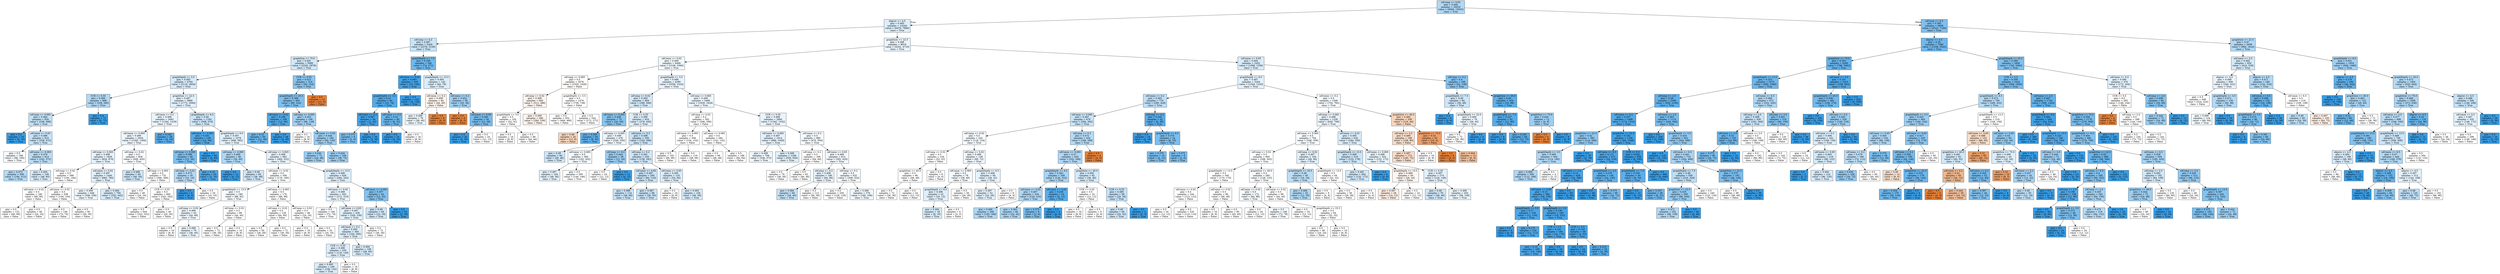 digraph Tree {
node [shape=box, style="filled", color="black"] ;
0 [label="sdComp <= 0.65\ngini = 0.468\nsamples = 24032\nvalue = [9000, 15032]\nclass = True", fillcolor="#b0d8f5"] ;
1 [label="nbproc <= 4.5\ngini = 0.495\nsamples = 14344\nvalue = [6478, 7866]\nclass = True", fillcolor="#dceefa"] ;
0 -> 1 [labeldistance=2.5, labelangle=45, headlabel="True"] ;
2 [label="sdComp <= 0.2\ngini = 0.487\nsamples = 5426\nvalue = [2276, 3150]\nclass = True", fillcolor="#c8e4f8"] ;
1 -> 2 ;
3 [label="graphSize <= 75.0\ngini = 0.491\nsamples = 5080\nvalue = [2202, 2878]\nclass = True", fillcolor="#d0e8f9"] ;
2 -> 3 ;
4 [label="graphDepth <= 3.5\ngini = 0.493\nsamples = 4764\nvalue = [2110, 2654]\nclass = True", fillcolor="#d6ebfa"] ;
3 -> 4 ;
5 [label="CCR <= 0.55\ngini = 0.469\nsamples = 898\nvalue = [338, 560]\nclass = True", fillcolor="#b1d8f5"] ;
4 -> 5 ;
6 [label="sdComp <= 0.065\ngini = 0.484\nsamples = 826\nvalue = [338, 488]\nclass = True", fillcolor="#c2e1f7"] ;
5 -> 6 ;
7 [label="gini = 0.0\nsamples = 16\nvalue = [0, 16]\nclass = True", fillcolor="#399de5"] ;
6 -> 7 ;
8 [label="sdComm <= 0.02\ngini = 0.486\nsamples = 810\nvalue = [338, 472]\nclass = True", fillcolor="#c7e3f8"] ;
6 -> 8 ;
9 [label="gini = 0.5\nsamples = 196\nvalue = [96, 100]\nclass = True", fillcolor="#f7fbfe"] ;
8 -> 9 ;
10 [label="sdComm <= 0.065\ngini = 0.478\nsamples = 614\nvalue = [242, 372]\nclass = True", fillcolor="#baddf6"] ;
8 -> 10 ;
11 [label="gini = 0.473\nsamples = 506\nvalue = [194, 312]\nclass = True", fillcolor="#b4daf5"] ;
10 -> 11 ;
12 [label="gini = 0.494\nsamples = 108\nvalue = [48, 60]\nclass = True", fillcolor="#d7ebfa"] ;
10 -> 12 ;
13 [label="gini = 0.0\nsamples = 72\nvalue = [0, 72]\nclass = True", fillcolor="#399de5"] ;
5 -> 13 ;
14 [label="graphSize <= 22.5\ngini = 0.497\nsamples = 3866\nvalue = [1772, 2094]\nclass = True", fillcolor="#e1f0fb"] ;
4 -> 14 ;
15 [label="sdComm <= 0.2\ngini = 0.498\nsamples = 2682\nvalue = [1264, 1418]\nclass = True", fillcolor="#e9f4fc"] ;
14 -> 15 ;
16 [label="sdComm <= 0.065\ngini = 0.499\nsamples = 2654\nvalue = [1260, 1394]\nclass = True", fillcolor="#ecf6fd"] ;
15 -> 16 ;
17 [label="sdComp <= 0.065\ngini = 0.498\nsamples = 1828\nvalue = [854, 974]\nclass = True", fillcolor="#e7f3fc"] ;
16 -> 17 ;
18 [label="sdComp <= 0.02\ngini = 0.5\nsamples = 388\nvalue = [194, 194]\nclass = False", fillcolor="#ffffff"] ;
17 -> 18 ;
19 [label="sdComm <= 0.02\ngini = 0.5\nsamples = 180\nvalue = [90, 90]\nclass = False", fillcolor="#ffffff"] ;
18 -> 19 ;
20 [label="gini = 0.5\nsamples = 132\nvalue = [66, 66]\nclass = False", fillcolor="#ffffff"] ;
19 -> 20 ;
21 [label="gini = 0.5\nsamples = 48\nvalue = [24, 24]\nclass = False", fillcolor="#ffffff"] ;
19 -> 21 ;
22 [label="sdComm <= 0.02\ngini = 0.5\nsamples = 208\nvalue = [104, 104]\nclass = False", fillcolor="#ffffff"] ;
18 -> 22 ;
23 [label="gini = 0.5\nsamples = 148\nvalue = [74, 74]\nclass = False", fillcolor="#ffffff"] ;
22 -> 23 ;
24 [label="gini = 0.5\nsamples = 60\nvalue = [30, 30]\nclass = False", fillcolor="#ffffff"] ;
22 -> 24 ;
25 [label="sdComm <= 0.02\ngini = 0.497\nsamples = 1440\nvalue = [660, 780]\nclass = True", fillcolor="#e1f0fb"] ;
17 -> 25 ;
26 [label="gini = 0.499\nsamples = 646\nvalue = [308, 338]\nclass = True", fillcolor="#edf6fd"] ;
25 -> 26 ;
27 [label="gini = 0.494\nsamples = 794\nvalue = [352, 442]\nclass = True", fillcolor="#d7ebfa"] ;
25 -> 27 ;
28 [label="sdComp <= 0.02\ngini = 0.5\nsamples = 826\nvalue = [406, 420]\nclass = True", fillcolor="#f8fcfe"] ;
16 -> 28 ;
29 [label="gini = 0.489\nsamples = 94\nvalue = [40, 54]\nclass = True", fillcolor="#cce6f8"] ;
28 -> 29 ;
30 [label="sdComp <= 0.065\ngini = 0.5\nsamples = 732\nvalue = [366, 366]\nclass = False", fillcolor="#ffffff"] ;
28 -> 30 ;
31 [label="gini = 0.5\nsamples = 48\nvalue = [24, 24]\nclass = False", fillcolor="#ffffff"] ;
30 -> 31 ;
32 [label="CCR <= 0.55\ngini = 0.5\nsamples = 684\nvalue = [342, 342]\nclass = False", fillcolor="#ffffff"] ;
30 -> 32 ;
33 [label="gini = 0.5\nsamples = 644\nvalue = [322, 322]\nclass = False", fillcolor="#ffffff"] ;
32 -> 33 ;
34 [label="gini = 0.5\nsamples = 40\nvalue = [20, 20]\nclass = False", fillcolor="#ffffff"] ;
32 -> 34 ;
35 [label="gini = 0.245\nsamples = 28\nvalue = [4, 24]\nclass = True", fillcolor="#5aade9"] ;
15 -> 35 ;
36 [label="graphDepth <= 6.5\ngini = 0.49\nsamples = 1184\nvalue = [508, 676]\nclass = True", fillcolor="#cee7f9"] ;
14 -> 36 ;
37 [label="sdComm <= 0.065\ngini = 0.201\nsamples = 106\nvalue = [12, 94]\nclass = True", fillcolor="#52aae8"] ;
36 -> 37 ;
38 [label="sdComp <= 0.065\ngini = 0.386\nsamples = 46\nvalue = [12, 34]\nclass = True", fillcolor="#7fc0ee"] ;
37 -> 38 ;
39 [label="sdComp <= 0.02\ngini = 0.473\nsamples = 26\nvalue = [10, 16]\nclass = True", fillcolor="#b5daf5"] ;
38 -> 39 ;
40 [label="gini = 0.0\nsamples = 6\nvalue = [0, 6]\nclass = True", fillcolor="#399de5"] ;
39 -> 40 ;
41 [label="gini = 0.5\nsamples = 20\nvalue = [10, 10]\nclass = False", fillcolor="#ffffff"] ;
39 -> 41 ;
42 [label="gini = 0.18\nsamples = 20\nvalue = [2, 18]\nclass = True", fillcolor="#4fa8e8"] ;
38 -> 42 ;
43 [label="gini = 0.0\nsamples = 60\nvalue = [0, 60]\nclass = True", fillcolor="#399de5"] ;
37 -> 43 ;
44 [label="graphDepth <= 9.0\ngini = 0.497\nsamples = 1078\nvalue = [496, 582]\nclass = True", fillcolor="#e2f1fb"] ;
36 -> 44 ;
45 [label="sdComp <= 0.065\ngini = 0.469\nsamples = 96\nvalue = [36, 60]\nclass = True", fillcolor="#b0d8f5"] ;
44 -> 45 ;
46 [label="gini = 0.0\nsamples = 12\nvalue = [0, 12]\nclass = True", fillcolor="#399de5"] ;
45 -> 46 ;
47 [label="gini = 0.49\nsamples = 84\nvalue = [36, 48]\nclass = True", fillcolor="#cee6f8"] ;
45 -> 47 ;
48 [label="sdComp <= 0.065\ngini = 0.498\nsamples = 982\nvalue = [460, 522]\nclass = True", fillcolor="#e7f3fc"] ;
44 -> 48 ;
49 [label="sdComm <= 0.02\ngini = 0.5\nsamples = 356\nvalue = [176, 180]\nclass = True", fillcolor="#fbfdfe"] ;
48 -> 49 ;
50 [label="graphDepth <= 13.5\ngini = 0.5\nsamples = 180\nvalue = [88, 92]\nclass = True", fillcolor="#f6fbfe"] ;
49 -> 50 ;
51 [label="sdComp <= 0.02\ngini = 0.499\nsamples = 92\nvalue = [44, 48]\nclass = True", fillcolor="#eff7fd"] ;
50 -> 51 ;
52 [label="gini = 0.5\nsamples = 16\nvalue = [8, 8]\nclass = False", fillcolor="#ffffff"] ;
51 -> 52 ;
53 [label="gini = 0.499\nsamples = 76\nvalue = [36, 40]\nclass = True", fillcolor="#ebf5fc"] ;
51 -> 53 ;
54 [label="sdComp <= 0.02\ngini = 0.5\nsamples = 88\nvalue = [44, 44]\nclass = False", fillcolor="#ffffff"] ;
50 -> 54 ;
55 [label="gini = 0.5\nsamples = 72\nvalue = [36, 36]\nclass = False", fillcolor="#ffffff"] ;
54 -> 55 ;
56 [label="gini = 0.5\nsamples = 16\nvalue = [8, 8]\nclass = False", fillcolor="#ffffff"] ;
54 -> 56 ;
57 [label="sdComm <= 0.065\ngini = 0.5\nsamples = 176\nvalue = [88, 88]\nclass = False", fillcolor="#ffffff"] ;
49 -> 57 ;
58 [label="sdComp <= 0.02\ngini = 0.5\nsamples = 128\nvalue = [64, 64]\nclass = False", fillcolor="#ffffff"] ;
57 -> 58 ;
59 [label="gini = 0.5\nsamples = 56\nvalue = [28, 28]\nclass = False", fillcolor="#ffffff"] ;
58 -> 59 ;
60 [label="gini = 0.5\nsamples = 72\nvalue = [36, 36]\nclass = False", fillcolor="#ffffff"] ;
58 -> 60 ;
61 [label="sdComp <= 0.02\ngini = 0.5\nsamples = 48\nvalue = [24, 24]\nclass = False", fillcolor="#ffffff"] ;
57 -> 61 ;
62 [label="gini = 0.5\nsamples = 16\nvalue = [8, 8]\nclass = False", fillcolor="#ffffff"] ;
61 -> 62 ;
63 [label="gini = 0.5\nsamples = 32\nvalue = [16, 16]\nclass = False", fillcolor="#ffffff"] ;
61 -> 63 ;
64 [label="graphDepth <= 13.5\ngini = 0.496\nsamples = 626\nvalue = [284, 342]\nclass = True", fillcolor="#ddeefb"] ;
48 -> 64 ;
65 [label="sdComm <= 0.02\ngini = 0.498\nsamples = 582\nvalue = [272, 310]\nclass = True", fillcolor="#e7f3fc"] ;
64 -> 65 ;
66 [label="gini = 0.5\nsamples = 146\nvalue = [72, 74]\nclass = True", fillcolor="#fafcfe"] ;
65 -> 66 ;
67 [label="sdComm <= 0.65\ngini = 0.497\nsamples = 436\nvalue = [200, 236]\nclass = True", fillcolor="#e1f0fb"] ;
65 -> 67 ;
68 [label="sdComm <= 0.2\ngini = 0.495\nsamples = 364\nvalue = [164, 200]\nclass = True", fillcolor="#dbedfa"] ;
67 -> 68 ;
69 [label="CCR <= 0.55\ngini = 0.496\nsamples = 256\nvalue = [116, 140]\nclass = True", fillcolor="#ddeefb"] ;
68 -> 69 ;
70 [label="gini = 0.495\nsamples = 240\nvalue = [108, 132]\nclass = True", fillcolor="#dbedfa"] ;
69 -> 70 ;
71 [label="gini = 0.5\nsamples = 16\nvalue = [8, 8]\nclass = False", fillcolor="#ffffff"] ;
69 -> 71 ;
72 [label="gini = 0.494\nsamples = 108\nvalue = [48, 60]\nclass = True", fillcolor="#d7ebfa"] ;
68 -> 72 ;
73 [label="gini = 0.5\nsamples = 72\nvalue = [36, 36]\nclass = False", fillcolor="#ffffff"] ;
67 -> 73 ;
74 [label="sdComm <= 0.065\ngini = 0.397\nsamples = 44\nvalue = [12, 32]\nclass = True", fillcolor="#83c2ef"] ;
64 -> 74 ;
75 [label="gini = 0.49\nsamples = 28\nvalue = [12, 16]\nclass = True", fillcolor="#cee6f8"] ;
74 -> 75 ;
76 [label="gini = 0.0\nsamples = 16\nvalue = [0, 16]\nclass = True", fillcolor="#399de5"] ;
74 -> 76 ;
77 [label="CCR <= 0.55\ngini = 0.413\nsamples = 316\nvalue = [92, 224]\nclass = True", fillcolor="#8ac5f0"] ;
3 -> 77 ;
78 [label="graphDepth <= 25.5\ngini = 0.388\nsamples = 304\nvalue = [80, 224]\nclass = True", fillcolor="#80c0ee"] ;
77 -> 78 ;
79 [label="sdComm <= 0.02\ngini = 0.198\nsamples = 108\nvalue = [12, 96]\nclass = True", fillcolor="#52a9e8"] ;
78 -> 79 ;
80 [label="gini = 0.32\nsamples = 60\nvalue = [12, 48]\nclass = True", fillcolor="#6ab6ec"] ;
79 -> 80 ;
81 [label="gini = 0.0\nsamples = 48\nvalue = [0, 48]\nclass = True", fillcolor="#399de5"] ;
79 -> 81 ;
82 [label="sdComp <= 0.065\ngini = 0.453\nsamples = 196\nvalue = [68, 128]\nclass = True", fillcolor="#a2d1f3"] ;
78 -> 82 ;
83 [label="gini = 0.5\nsamples = 16\nvalue = [8, 8]\nclass = False", fillcolor="#ffffff"] ;
82 -> 83 ;
84 [label="sdComm <= 0.02\ngini = 0.444\nsamples = 180\nvalue = [60, 120]\nclass = True", fillcolor="#9ccef2"] ;
82 -> 84 ;
85 [label="gini = 0.444\nsamples = 72\nvalue = [24, 48]\nclass = True", fillcolor="#9ccef2"] ;
84 -> 85 ;
86 [label="gini = 0.444\nsamples = 108\nvalue = [36, 72]\nclass = True", fillcolor="#9ccef2"] ;
84 -> 86 ;
87 [label="gini = 0.0\nsamples = 12\nvalue = [12, 0]\nclass = False", fillcolor="#e58139"] ;
77 -> 87 ;
88 [label="graphDepth <= 7.5\ngini = 0.336\nsamples = 346\nvalue = [74, 272]\nclass = True", fillcolor="#6fb8ec"] ;
2 -> 88 ;
89 [label="sdComm <= 0.65\ngini = 0.093\nsamples = 204\nvalue = [10, 194]\nclass = True", fillcolor="#43a2e6"] ;
88 -> 89 ;
90 [label="graphDepth <= 3.5\ngini = 0.21\nsamples = 84\nvalue = [10, 74]\nclass = True", fillcolor="#54aae9"] ;
89 -> 90 ;
91 [label="sdComm <= 0.2\ngini = 0.087\nsamples = 44\nvalue = [2, 42]\nclass = True", fillcolor="#42a2e6"] ;
90 -> 91 ;
92 [label="gini = 0.375\nsamples = 8\nvalue = [2, 6]\nclass = True", fillcolor="#7bbeee"] ;
91 -> 92 ;
93 [label="gini = 0.0\nsamples = 36\nvalue = [0, 36]\nclass = True", fillcolor="#399de5"] ;
91 -> 93 ;
94 [label="sdComm <= 0.2\ngini = 0.32\nsamples = 40\nvalue = [8, 32]\nclass = True", fillcolor="#6ab6ec"] ;
90 -> 94 ;
95 [label="gini = 0.0\nsamples = 24\nvalue = [0, 24]\nclass = True", fillcolor="#399de5"] ;
94 -> 95 ;
96 [label="gini = 0.5\nsamples = 16\nvalue = [8, 8]\nclass = False", fillcolor="#ffffff"] ;
94 -> 96 ;
97 [label="gini = 0.0\nsamples = 120\nvalue = [0, 120]\nclass = True", fillcolor="#399de5"] ;
89 -> 97 ;
98 [label="graphDepth <= 13.5\ngini = 0.495\nsamples = 142\nvalue = [64, 78]\nclass = True", fillcolor="#dbedfa"] ;
88 -> 98 ;
99 [label="sdComm <= 0.2\ngini = 0.499\nsamples = 84\nvalue = [44, 40]\nclass = False", fillcolor="#fdf4ed"] ;
98 -> 99 ;
100 [label="gini = 0.499\nsamples = 76\nvalue = [36, 40]\nclass = True", fillcolor="#ebf5fc"] ;
99 -> 100 ;
101 [label="gini = 0.0\nsamples = 8\nvalue = [8, 0]\nclass = False", fillcolor="#e58139"] ;
99 -> 101 ;
102 [label="sdComm <= 0.2\ngini = 0.452\nsamples = 58\nvalue = [20, 38]\nclass = True", fillcolor="#a1d1f3"] ;
98 -> 102 ;
103 [label="gini = 0.0\nsamples = 8\nvalue = [8, 0]\nclass = False", fillcolor="#e58139"] ;
102 -> 103 ;
104 [label="sdComm <= 0.65\ngini = 0.365\nsamples = 50\nvalue = [12, 38]\nclass = True", fillcolor="#78bced"] ;
102 -> 104 ;
105 [label="gini = 0.0\nsamples = 26\nvalue = [0, 26]\nclass = True", fillcolor="#399de5"] ;
104 -> 105 ;
106 [label="gini = 0.5\nsamples = 24\nvalue = [12, 12]\nclass = False", fillcolor="#ffffff"] ;
104 -> 106 ;
107 [label="graphSize <= 22.5\ngini = 0.498\nsamples = 8918\nvalue = [4202, 4716]\nclass = True", fillcolor="#e9f4fc"] ;
1 -> 107 ;
108 [label="sdComm <= 0.02\ngini = 0.499\nsamples = 6466\nvalue = [3106, 3360]\nclass = True", fillcolor="#f0f8fd"] ;
107 -> 108 ;
109 [label="sdComp <= 0.065\ngini = 0.5\nsamples = 2076\nvalue = [1050, 1026]\nclass = False", fillcolor="#fefcfa"] ;
108 -> 109 ;
110 [label="sdComp <= 0.02\ngini = 0.499\nsamples = 600\nvalue = [312, 288]\nclass = False", fillcolor="#fdf5f0"] ;
109 -> 110 ;
111 [label="graphDepth <= 3.5\ngini = 0.5\nsamples = 104\nvalue = [52, 52]\nclass = False", fillcolor="#ffffff"] ;
110 -> 111 ;
112 [label="gini = 0.5\nsamples = 16\nvalue = [8, 8]\nclass = False", fillcolor="#ffffff"] ;
111 -> 112 ;
113 [label="gini = 0.5\nsamples = 88\nvalue = [44, 44]\nclass = False", fillcolor="#ffffff"] ;
111 -> 113 ;
114 [label="gini = 0.499\nsamples = 496\nvalue = [260, 236]\nclass = False", fillcolor="#fdf3ed"] ;
110 -> 114 ;
115 [label="graphDepth <= 3.5\ngini = 0.5\nsamples = 1476\nvalue = [738, 738]\nclass = False", fillcolor="#ffffff"] ;
109 -> 115 ;
116 [label="gini = 0.5\nsamples = 932\nvalue = [466, 466]\nclass = False", fillcolor="#ffffff"] ;
115 -> 116 ;
117 [label="gini = 0.5\nsamples = 544\nvalue = [272, 272]\nclass = False", fillcolor="#ffffff"] ;
115 -> 117 ;
118 [label="graphDepth <= 3.5\ngini = 0.498\nsamples = 4390\nvalue = [2056, 2334]\nclass = True", fillcolor="#e7f3fc"] ;
108 -> 118 ;
119 [label="sdComp <= 0.02\ngini = 0.493\nsamples = 904\nvalue = [398, 506]\nclass = True", fillcolor="#d5eaf9"] ;
118 -> 119 ;
120 [label="sdComm <= 0.065\ngini = 0.408\nsamples = 70\nvalue = [20, 50]\nclass = True", fillcolor="#88c4ef"] ;
119 -> 120 ;
121 [label="gini = 0.48\nsamples = 20\nvalue = [12, 8]\nclass = False", fillcolor="#f6d5bd"] ;
120 -> 121 ;
122 [label="gini = 0.269\nsamples = 50\nvalue = [8, 42]\nclass = True", fillcolor="#5fb0ea"] ;
120 -> 122 ;
123 [label="CCR <= 0.55\ngini = 0.496\nsamples = 834\nvalue = [378, 456]\nclass = True", fillcolor="#ddeefb"] ;
119 -> 123 ;
124 [label="sdComp <= 0.065\ngini = 0.499\nsamples = 478\nvalue = [228, 250]\nclass = True", fillcolor="#eef6fd"] ;
123 -> 124 ;
125 [label="gini = 0.49\nsamples = 84\nvalue = [36, 48]\nclass = True", fillcolor="#cee6f8"] ;
124 -> 125 ;
126 [label="sdComm <= 0.065\ngini = 0.5\nsamples = 394\nvalue = [192, 202]\nclass = True", fillcolor="#f5fafe"] ;
124 -> 126 ;
127 [label="gini = 0.497\nsamples = 104\nvalue = [48, 56]\nclass = True", fillcolor="#e3f1fb"] ;
126 -> 127 ;
128 [label="gini = 0.5\nsamples = 290\nvalue = [144, 146]\nclass = True", fillcolor="#fcfeff"] ;
126 -> 128 ;
129 [label="sdComm <= 0.2\ngini = 0.488\nsamples = 356\nvalue = [150, 206]\nclass = True", fillcolor="#c9e4f8"] ;
123 -> 129 ;
130 [label="sdComp <= 0.2\ngini = 0.444\nsamples = 36\nvalue = [12, 24]\nclass = True", fillcolor="#9ccef2"] ;
129 -> 130 ;
131 [label="gini = 0.5\nsamples = 24\nvalue = [12, 12]\nclass = False", fillcolor="#ffffff"] ;
130 -> 131 ;
132 [label="gini = 0.0\nsamples = 12\nvalue = [0, 12]\nclass = True", fillcolor="#399de5"] ;
130 -> 132 ;
133 [label="sdComp <= 0.2\ngini = 0.491\nsamples = 320\nvalue = [138, 182]\nclass = True", fillcolor="#cfe7f9"] ;
129 -> 133 ;
134 [label="sdComm <= 0.65\ngini = 0.487\nsamples = 200\nvalue = [84, 116]\nclass = True", fillcolor="#c8e4f8"] ;
133 -> 134 ;
135 [label="gini = 0.488\nsamples = 114\nvalue = [48, 66]\nclass = True", fillcolor="#c9e4f8"] ;
134 -> 135 ;
136 [label="gini = 0.487\nsamples = 86\nvalue = [36, 50]\nclass = True", fillcolor="#c8e4f8"] ;
134 -> 136 ;
137 [label="sdComm <= 0.65\ngini = 0.495\nsamples = 120\nvalue = [54, 66]\nclass = True", fillcolor="#dbedfa"] ;
133 -> 137 ;
138 [label="gini = 0.5\nsamples = 16\nvalue = [8, 8]\nclass = False", fillcolor="#ffffff"] ;
137 -> 138 ;
139 [label="gini = 0.493\nsamples = 104\nvalue = [46, 58]\nclass = True", fillcolor="#d6ebfa"] ;
137 -> 139 ;
140 [label="sdComp <= 0.065\ngini = 0.499\nsamples = 3486\nvalue = [1658, 1828]\nclass = True", fillcolor="#edf6fd"] ;
118 -> 140 ;
141 [label="sdComp <= 0.02\ngini = 0.5\nsamples = 592\nvalue = [296, 296]\nclass = False", fillcolor="#ffffff"] ;
140 -> 141 ;
142 [label="sdComm <= 0.065\ngini = 0.5\nsamples = 308\nvalue = [154, 154]\nclass = False", fillcolor="#ffffff"] ;
141 -> 142 ;
143 [label="gini = 0.5\nsamples = 192\nvalue = [96, 96]\nclass = False", fillcolor="#ffffff"] ;
142 -> 143 ;
144 [label="gini = 0.5\nsamples = 116\nvalue = [58, 58]\nclass = False", fillcolor="#ffffff"] ;
142 -> 144 ;
145 [label="sdComm <= 0.065\ngini = 0.5\nsamples = 284\nvalue = [142, 142]\nclass = False", fillcolor="#ffffff"] ;
141 -> 145 ;
146 [label="gini = 0.5\nsamples = 96\nvalue = [48, 48]\nclass = False", fillcolor="#ffffff"] ;
145 -> 146 ;
147 [label="gini = 0.5\nsamples = 188\nvalue = [94, 94]\nclass = False", fillcolor="#ffffff"] ;
145 -> 147 ;
148 [label="CCR <= 0.55\ngini = 0.498\nsamples = 2894\nvalue = [1362, 1532]\nclass = True", fillcolor="#e9f4fc"] ;
140 -> 148 ;
149 [label="sdComm <= 0.065\ngini = 0.497\nsamples = 1914\nvalue = [886, 1028]\nclass = True", fillcolor="#e4f1fb"] ;
148 -> 149 ;
150 [label="gini = 0.499\nsamples = 708\nvalue = [336, 372]\nclass = True", fillcolor="#ecf6fc"] ;
149 -> 150 ;
151 [label="gini = 0.496\nsamples = 1206\nvalue = [550, 656]\nclass = True", fillcolor="#dfeffb"] ;
149 -> 151 ;
152 [label="sdComm <= 0.2\ngini = 0.5\nsamples = 980\nvalue = [476, 504]\nclass = True", fillcolor="#f4fafe"] ;
148 -> 152 ;
153 [label="sdComp <= 0.2\ngini = 0.5\nsamples = 168\nvalue = [84, 84]\nclass = False", fillcolor="#ffffff"] ;
152 -> 153 ;
154 [label="gini = 0.5\nsamples = 76\nvalue = [38, 38]\nclass = False", fillcolor="#ffffff"] ;
153 -> 154 ;
155 [label="gini = 0.5\nsamples = 92\nvalue = [46, 46]\nclass = False", fillcolor="#ffffff"] ;
153 -> 155 ;
156 [label="sdComm <= 0.65\ngini = 0.499\nsamples = 812\nvalue = [392, 420]\nclass = True", fillcolor="#f2f8fd"] ;
152 -> 156 ;
157 [label="sdComp <= 0.2\ngini = 0.498\nsamples = 180\nvalue = [84, 96]\nclass = True", fillcolor="#e6f3fc"] ;
156 -> 157 ;
158 [label="gini = 0.484\nsamples = 68\nvalue = [28, 40]\nclass = True", fillcolor="#c4e2f7"] ;
157 -> 158 ;
159 [label="gini = 0.5\nsamples = 112\nvalue = [56, 56]\nclass = False", fillcolor="#ffffff"] ;
157 -> 159 ;
160 [label="sdComp <= 0.2\ngini = 0.5\nsamples = 632\nvalue = [308, 324]\nclass = True", fillcolor="#f5fafe"] ;
156 -> 160 ;
161 [label="gini = 0.5\nsamples = 256\nvalue = [128, 128]\nclass = False", fillcolor="#ffffff"] ;
160 -> 161 ;
162 [label="gini = 0.499\nsamples = 376\nvalue = [180, 196]\nclass = True", fillcolor="#eff7fd"] ;
160 -> 162 ;
163 [label="sdComm <= 0.65\ngini = 0.494\nsamples = 2452\nvalue = [1096, 1356]\nclass = True", fillcolor="#d9ecfa"] ;
107 -> 163 ;
164 [label="graphDepth <= 9.0\ngini = 0.497\nsamples = 2264\nvalue = [1044, 1220]\nclass = True", fillcolor="#e2f1fb"] ;
163 -> 164 ;
165 [label="sdComm <= 0.2\ngini = 0.482\nsamples = 718\nvalue = [290, 428]\nclass = True", fillcolor="#bfdff7"] ;
164 -> 165 ;
166 [label="sdComp <= 0.065\ngini = 0.487\nsamples = 676\nvalue = [284, 392]\nclass = True", fillcolor="#c8e4f8"] ;
165 -> 166 ;
167 [label="sdComm <= 0.02\ngini = 0.5\nsamples = 242\nvalue = [118, 124]\nclass = True", fillcolor="#f5fafe"] ;
166 -> 167 ;
168 [label="sdComp <= 0.02\ngini = 0.5\nsamples = 104\nvalue = [52, 52]\nclass = False", fillcolor="#ffffff"] ;
167 -> 168 ;
169 [label="graphSize <= 40.0\ngini = 0.5\nsamples = 96\nvalue = [48, 48]\nclass = False", fillcolor="#ffffff"] ;
168 -> 169 ;
170 [label="gini = 0.5\nsamples = 72\nvalue = [36, 36]\nclass = False", fillcolor="#ffffff"] ;
169 -> 170 ;
171 [label="gini = 0.5\nsamples = 24\nvalue = [12, 12]\nclass = False", fillcolor="#ffffff"] ;
169 -> 171 ;
172 [label="gini = 0.5\nsamples = 8\nvalue = [4, 4]\nclass = False", fillcolor="#ffffff"] ;
168 -> 172 ;
173 [label="sdComp <= 0.02\ngini = 0.499\nsamples = 138\nvalue = [66, 72]\nclass = True", fillcolor="#eff7fd"] ;
167 -> 173 ;
174 [label="sdComm <= 0.065\ngini = 0.5\nsamples = 78\nvalue = [38, 40]\nclass = True", fillcolor="#f5fafe"] ;
173 -> 174 ;
175 [label="graphDepth <= 6.5\ngini = 0.496\nsamples = 22\nvalue = [10, 12]\nclass = True", fillcolor="#deeffb"] ;
174 -> 175 ;
176 [label="gini = 0.494\nsamples = 18\nvalue = [8, 10]\nclass = True", fillcolor="#d7ebfa"] ;
175 -> 176 ;
177 [label="gini = 0.5\nsamples = 4\nvalue = [2, 2]\nclass = False", fillcolor="#ffffff"] ;
175 -> 177 ;
178 [label="gini = 0.5\nsamples = 56\nvalue = [28, 28]\nclass = False", fillcolor="#ffffff"] ;
174 -> 178 ;
179 [label="graphDepth <= 6.5\ngini = 0.498\nsamples = 60\nvalue = [28, 32]\nclass = True", fillcolor="#e6f3fc"] ;
173 -> 179 ;
180 [label="gini = 0.497\nsamples = 52\nvalue = [24, 28]\nclass = True", fillcolor="#e3f1fb"] ;
179 -> 180 ;
181 [label="gini = 0.5\nsamples = 8\nvalue = [4, 4]\nclass = False", fillcolor="#ffffff"] ;
179 -> 181 ;
182 [label="sdComp <= 0.2\ngini = 0.472\nsamples = 434\nvalue = [166, 268]\nclass = True", fillcolor="#b4daf5"] ;
166 -> 182 ;
183 [label="sdComm <= 0.065\ngini = 0.47\nsamples = 430\nvalue = [162, 268]\nclass = True", fillcolor="#b1d8f5"] ;
182 -> 183 ;
184 [label="graphDepth <= 6.5\ngini = 0.462\nsamples = 348\nvalue = [126, 222]\nclass = True", fillcolor="#a9d5f4"] ;
183 -> 184 ;
185 [label="sdComm <= 0.02\ngini = 0.467\nsamples = 334\nvalue = [124, 210]\nclass = True", fillcolor="#aed7f4"] ;
184 -> 185 ;
186 [label="gini = 0.468\nsamples = 268\nvalue = [100, 168]\nclass = True", fillcolor="#afd7f4"] ;
185 -> 186 ;
187 [label="gini = 0.463\nsamples = 66\nvalue = [24, 42]\nclass = True", fillcolor="#aad5f4"] ;
185 -> 187 ;
188 [label="sdComm <= 0.02\ngini = 0.245\nsamples = 14\nvalue = [2, 12]\nclass = True", fillcolor="#5aade9"] ;
184 -> 188 ;
189 [label="gini = 0.375\nsamples = 8\nvalue = [2, 6]\nclass = True", fillcolor="#7bbeee"] ;
188 -> 189 ;
190 [label="gini = 0.0\nsamples = 6\nvalue = [0, 6]\nclass = True", fillcolor="#399de5"] ;
188 -> 190 ;
191 [label="graphSize <= 40.0\ngini = 0.493\nsamples = 82\nvalue = [36, 46]\nclass = True", fillcolor="#d4eaf9"] ;
183 -> 191 ;
192 [label="CCR <= 0.55\ngini = 0.5\nsamples = 24\nvalue = [12, 12]\nclass = False", fillcolor="#ffffff"] ;
191 -> 192 ;
193 [label="gini = 0.5\nsamples = 16\nvalue = [8, 8]\nclass = False", fillcolor="#ffffff"] ;
192 -> 193 ;
194 [label="gini = 0.5\nsamples = 8\nvalue = [4, 4]\nclass = False", fillcolor="#ffffff"] ;
192 -> 194 ;
195 [label="CCR <= 0.55\ngini = 0.485\nsamples = 58\nvalue = [24, 34]\nclass = True", fillcolor="#c5e2f7"] ;
191 -> 195 ;
196 [label="gini = 0.49\nsamples = 56\nvalue = [24, 32]\nclass = True", fillcolor="#cee6f8"] ;
195 -> 196 ;
197 [label="gini = 0.0\nsamples = 2\nvalue = [0, 2]\nclass = True", fillcolor="#399de5"] ;
195 -> 197 ;
198 [label="gini = 0.0\nsamples = 4\nvalue = [4, 0]\nclass = False", fillcolor="#e58139"] ;
182 -> 198 ;
199 [label="sdComp <= 0.2\ngini = 0.245\nsamples = 42\nvalue = [6, 36]\nclass = True", fillcolor="#5aade9"] ;
165 -> 199 ;
200 [label="gini = 0.0\nsamples = 18\nvalue = [0, 18]\nclass = True", fillcolor="#399de5"] ;
199 -> 200 ;
201 [label="graphDepth <= 6.5\ngini = 0.375\nsamples = 24\nvalue = [6, 18]\nclass = True", fillcolor="#7bbeee"] ;
199 -> 201 ;
202 [label="gini = 0.375\nsamples = 16\nvalue = [4, 12]\nclass = True", fillcolor="#7bbeee"] ;
201 -> 202 ;
203 [label="gini = 0.375\nsamples = 8\nvalue = [2, 6]\nclass = True", fillcolor="#7bbeee"] ;
201 -> 203 ;
204 [label="sdComm <= 0.2\ngini = 0.5\nsamples = 1546\nvalue = [754, 792]\nclass = True", fillcolor="#f5fafe"] ;
164 -> 204 ;
205 [label="sdComp <= 0.065\ngini = 0.498\nsamples = 1338\nvalue = [630, 708]\nclass = True", fillcolor="#e9f4fc"] ;
204 -> 205 ;
206 [label="sdComm <= 0.065\ngini = 0.5\nsamples = 704\nvalue = [346, 358]\nclass = True", fillcolor="#f8fcfe"] ;
205 -> 206 ;
207 [label="sdComp <= 0.02\ngini = 0.5\nsamples = 600\nvalue = [298, 302]\nclass = True", fillcolor="#fcfeff"] ;
206 -> 207 ;
208 [label="graphDepth <= 13.5\ngini = 0.5\nsamples = 340\nvalue = [170, 170]\nclass = False", fillcolor="#ffffff"] ;
207 -> 208 ;
209 [label="sdComm <= 0.02\ngini = 0.5\nsamples = 244\nvalue = [122, 122]\nclass = False", fillcolor="#ffffff"] ;
208 -> 209 ;
210 [label="gini = 0.5\nsamples = 24\nvalue = [12, 12]\nclass = False", fillcolor="#ffffff"] ;
209 -> 210 ;
211 [label="gini = 0.5\nsamples = 220\nvalue = [110, 110]\nclass = False", fillcolor="#ffffff"] ;
209 -> 211 ;
212 [label="sdComm <= 0.02\ngini = 0.5\nsamples = 96\nvalue = [48, 48]\nclass = False", fillcolor="#ffffff"] ;
208 -> 212 ;
213 [label="gini = 0.5\nsamples = 16\nvalue = [8, 8]\nclass = False", fillcolor="#ffffff"] ;
212 -> 213 ;
214 [label="gini = 0.5\nsamples = 80\nvalue = [40, 40]\nclass = False", fillcolor="#ffffff"] ;
212 -> 214 ;
215 [label="graphSize <= 40.0\ngini = 0.5\nsamples = 260\nvalue = [128, 132]\nclass = True", fillcolor="#f9fcfe"] ;
207 -> 215 ;
216 [label="sdComm <= 0.02\ngini = 0.5\nsamples = 172\nvalue = [84, 88]\nclass = True", fillcolor="#f6fbfe"] ;
215 -> 216 ;
217 [label="gini = 0.5\nsamples = 24\nvalue = [12, 12]\nclass = False", fillcolor="#ffffff"] ;
216 -> 217 ;
218 [label="gini = 0.5\nsamples = 148\nvalue = [72, 76]\nclass = True", fillcolor="#f5fafe"] ;
216 -> 218 ;
219 [label="sdComm <= 0.02\ngini = 0.5\nsamples = 88\nvalue = [44, 44]\nclass = False", fillcolor="#ffffff"] ;
215 -> 219 ;
220 [label="gini = 0.5\nsamples = 24\nvalue = [12, 12]\nclass = False", fillcolor="#ffffff"] ;
219 -> 220 ;
221 [label="graphDepth <= 25.5\ngini = 0.5\nsamples = 64\nvalue = [32, 32]\nclass = False", fillcolor="#ffffff"] ;
219 -> 221 ;
222 [label="gini = 0.5\nsamples = 48\nvalue = [24, 24]\nclass = False", fillcolor="#ffffff"] ;
221 -> 222 ;
223 [label="gini = 0.5\nsamples = 16\nvalue = [8, 8]\nclass = False", fillcolor="#ffffff"] ;
221 -> 223 ;
224 [label="sdComp <= 0.02\ngini = 0.497\nsamples = 104\nvalue = [48, 56]\nclass = True", fillcolor="#e3f1fb"] ;
206 -> 224 ;
225 [label="graphDepth <= 25.5\ngini = 0.48\nsamples = 40\nvalue = [16, 24]\nclass = True", fillcolor="#bddef6"] ;
224 -> 225 ;
226 [label="gini = 0.469\nsamples = 32\nvalue = [12, 20]\nclass = True", fillcolor="#b0d8f5"] ;
225 -> 226 ;
227 [label="gini = 0.5\nsamples = 8\nvalue = [4, 4]\nclass = False", fillcolor="#ffffff"] ;
225 -> 227 ;
228 [label="graphDepth <= 13.5\ngini = 0.5\nsamples = 64\nvalue = [32, 32]\nclass = False", fillcolor="#ffffff"] ;
224 -> 228 ;
229 [label="gini = 0.5\nsamples = 56\nvalue = [28, 28]\nclass = False", fillcolor="#ffffff"] ;
228 -> 229 ;
230 [label="gini = 0.5\nsamples = 8\nvalue = [4, 4]\nclass = False", fillcolor="#ffffff"] ;
228 -> 230 ;
231 [label="sdComm <= 0.02\ngini = 0.495\nsamples = 634\nvalue = [284, 350]\nclass = True", fillcolor="#daedfa"] ;
205 -> 231 ;
232 [label="graphDepth <= 13.5\ngini = 0.489\nsamples = 310\nvalue = [132, 178]\nclass = True", fillcolor="#cce6f8"] ;
231 -> 232 ;
233 [label="gini = 0.491\nsamples = 304\nvalue = [132, 172]\nclass = True", fillcolor="#d1e8f9"] ;
232 -> 233 ;
234 [label="gini = 0.0\nsamples = 6\nvalue = [0, 6]\nclass = True", fillcolor="#399de5"] ;
232 -> 234 ;
235 [label="sdComm <= 0.065\ngini = 0.498\nsamples = 324\nvalue = [152, 172]\nclass = True", fillcolor="#e8f4fc"] ;
231 -> 235 ;
236 [label="graphDepth <= 13.5\ngini = 0.499\nsamples = 50\nvalue = [26, 24]\nclass = False", fillcolor="#fdf5f0"] ;
235 -> 236 ;
237 [label="gini = 0.497\nsamples = 26\nvalue = [14, 12]\nclass = False", fillcolor="#fbede3"] ;
236 -> 237 ;
238 [label="gini = 0.5\nsamples = 24\nvalue = [12, 12]\nclass = False", fillcolor="#ffffff"] ;
236 -> 238 ;
239 [label="CCR <= 0.55\ngini = 0.497\nsamples = 274\nvalue = [126, 148]\nclass = True", fillcolor="#e2f0fb"] ;
235 -> 239 ;
240 [label="gini = 0.49\nsamples = 70\nvalue = [30, 40]\nclass = True", fillcolor="#cee6f8"] ;
239 -> 240 ;
241 [label="gini = 0.498\nsamples = 204\nvalue = [96, 108]\nclass = True", fillcolor="#e9f4fc"] ;
239 -> 241 ;
242 [label="graphSize <= 40.0\ngini = 0.482\nsamples = 208\nvalue = [124, 84]\nclass = False", fillcolor="#f7d6bf"] ;
204 -> 242 ;
243 [label="sdComp <= 0.2\ngini = 0.489\nsamples = 188\nvalue = [108, 80]\nclass = False", fillcolor="#f8decc"] ;
242 -> 243 ;
244 [label="gini = 0.487\nsamples = 172\nvalue = [100, 72]\nclass = False", fillcolor="#f8dcc8"] ;
243 -> 244 ;
245 [label="gini = 0.5\nsamples = 16\nvalue = [8, 8]\nclass = False", fillcolor="#ffffff"] ;
243 -> 245 ;
246 [label="graphSize <= 75.0\ngini = 0.32\nsamples = 20\nvalue = [16, 4]\nclass = False", fillcolor="#eca06a"] ;
242 -> 246 ;
247 [label="gini = 0.0\nsamples = 8\nvalue = [8, 0]\nclass = False", fillcolor="#e58139"] ;
246 -> 247 ;
248 [label="gini = 0.444\nsamples = 12\nvalue = [8, 4]\nclass = False", fillcolor="#f2c09c"] ;
246 -> 248 ;
249 [label="sdComp <= 0.2\ngini = 0.4\nsamples = 188\nvalue = [52, 136]\nclass = True", fillcolor="#85c2ef"] ;
163 -> 249 ;
250 [label="graphDepth <= 7.5\ngini = 0.49\nsamples = 84\nvalue = [36, 48]\nclass = True", fillcolor="#cee6f8"] ;
249 -> 250 ;
251 [label="gini = 0.0\nsamples = 8\nvalue = [0, 8]\nclass = True", fillcolor="#399de5"] ;
250 -> 251 ;
252 [label="graphDepth <= 22.0\ngini = 0.499\nsamples = 76\nvalue = [36, 40]\nclass = True", fillcolor="#ebf5fc"] ;
250 -> 252 ;
253 [label="gini = 0.5\nsamples = 72\nvalue = [36, 36]\nclass = False", fillcolor="#ffffff"] ;
252 -> 253 ;
254 [label="gini = 0.0\nsamples = 4\nvalue = [0, 4]\nclass = True", fillcolor="#399de5"] ;
252 -> 254 ;
255 [label="graphSize <= 40.0\ngini = 0.26\nsamples = 104\nvalue = [16, 88]\nclass = True", fillcolor="#5dafea"] ;
249 -> 255 ;
256 [label="graphDepth <= 7.5\ngini = 0.227\nsamples = 92\nvalue = [12, 80]\nclass = True", fillcolor="#57ace9"] ;
255 -> 256 ;
257 [label="gini = 0.0\nsamples = 8\nvalue = [0, 8]\nclass = True", fillcolor="#399de5"] ;
256 -> 257 ;
258 [label="gini = 0.245\nsamples = 84\nvalue = [12, 72]\nclass = True", fillcolor="#5aade9"] ;
256 -> 258 ;
259 [label="graphSize <= 75.0\ngini = 0.444\nsamples = 12\nvalue = [4, 8]\nclass = True", fillcolor="#9ccef2"] ;
255 -> 259 ;
260 [label="gini = 0.0\nsamples = 4\nvalue = [4, 0]\nclass = False", fillcolor="#e58139"] ;
259 -> 260 ;
261 [label="gini = 0.0\nsamples = 8\nvalue = [0, 8]\nclass = True", fillcolor="#399de5"] ;
259 -> 261 ;
262 [label="sdComp <= 6.5\ngini = 0.385\nsamples = 9688\nvalue = [2522, 7166]\nclass = True", fillcolor="#7fbfee"] ;
0 -> 262 [labeldistance=2.5, labelangle=-45, headlabel="False"] ;
263 [label="nbproc <= 4.5\ngini = 0.34\nsamples = 7080\nvalue = [1538, 5542]\nclass = True", fillcolor="#70b8ec"] ;
262 -> 263 ;
264 [label="graphSize <= 75.0\ngini = 0.303\nsamples = 4280\nvalue = [798, 3482]\nclass = True", fillcolor="#66b3eb"] ;
263 -> 264 ;
265 [label="graphDepth <= 13.5\ngini = 0.333\nsamples = 3270\nvalue = [690, 2580]\nclass = True", fillcolor="#6eb7ec"] ;
264 -> 265 ;
266 [label="sdComp <= 2.0\ngini = 0.28\nsamples = 2598\nvalue = [438, 2160]\nclass = True", fillcolor="#61b1ea"] ;
265 -> 266 ;
267 [label="sdComm <= 0.2\ngini = 0.207\nsamples = 1488\nvalue = [174, 1314]\nclass = True", fillcolor="#53aae8"] ;
266 -> 267 ;
268 [label="graphSize <= 22.5\ngini = 0.42\nsamples = 380\nvalue = [114, 266]\nclass = True", fillcolor="#8ec7f0"] ;
267 -> 268 ;
269 [label="graphDepth <= 3.5\ngini = 0.469\nsamples = 304\nvalue = [114, 190]\nclass = True", fillcolor="#b0d8f5"] ;
268 -> 269 ;
270 [label="gini = 0.468\nsamples = 300\nvalue = [112, 188]\nclass = True", fillcolor="#afd7f4"] ;
269 -> 270 ;
271 [label="gini = 0.5\nsamples = 4\nvalue = [2, 2]\nclass = False", fillcolor="#ffffff"] ;
269 -> 271 ;
272 [label="gini = 0.0\nsamples = 76\nvalue = [0, 76]\nclass = True", fillcolor="#399de5"] ;
268 -> 272 ;
273 [label="graphSize <= 22.5\ngini = 0.102\nsamples = 1108\nvalue = [60, 1048]\nclass = True", fillcolor="#44a3e6"] ;
267 -> 273 ;
274 [label="sdComm <= 6.5\ngini = 0.171\nsamples = 572\nvalue = [54, 518]\nclass = True", fillcolor="#4ea7e8"] ;
273 -> 274 ;
275 [label="sdComm <= 2.0\ngini = 0.13\nsamples = 428\nvalue = [30, 398]\nclass = True", fillcolor="#48a4e7"] ;
274 -> 275 ;
276 [label="sdComm <= 0.65\ngini = 0.15\nsamples = 368\nvalue = [30, 338]\nclass = True", fillcolor="#4ba6e7"] ;
275 -> 276 ;
277 [label="graphDepth <= 3.5\ngini = 0.17\nsamples = 128\nvalue = [12, 116]\nclass = True", fillcolor="#4da7e8"] ;
276 -> 277 ;
278 [label="gini = 0.0\nsamples = 4\nvalue = [0, 4]\nclass = True", fillcolor="#399de5"] ;
277 -> 278 ;
279 [label="gini = 0.175\nsamples = 124\nvalue = [12, 112]\nclass = True", fillcolor="#4ea8e8"] ;
277 -> 279 ;
280 [label="graphDepth <= 3.5\ngini = 0.139\nsamples = 240\nvalue = [18, 222]\nclass = True", fillcolor="#49a5e7"] ;
276 -> 280 ;
281 [label="CCR <= 5.5\ngini = 0.141\nsamples = 184\nvalue = [14, 170]\nclass = True", fillcolor="#49a5e7"] ;
280 -> 281 ;
282 [label="gini = 0.16\nsamples = 160\nvalue = [14, 146]\nclass = True", fillcolor="#4ca6e7"] ;
281 -> 282 ;
283 [label="gini = 0.0\nsamples = 24\nvalue = [0, 24]\nclass = True", fillcolor="#399de5"] ;
281 -> 283 ;
284 [label="CCR <= 5.5\ngini = 0.133\nsamples = 56\nvalue = [4, 52]\nclass = True", fillcolor="#48a5e7"] ;
280 -> 284 ;
285 [label="gini = 0.0\nsamples = 24\nvalue = [0, 24]\nclass = True", fillcolor="#399de5"] ;
284 -> 285 ;
286 [label="gini = 0.219\nsamples = 32\nvalue = [4, 28]\nclass = True", fillcolor="#55abe9"] ;
284 -> 286 ;
287 [label="gini = 0.0\nsamples = 60\nvalue = [0, 60]\nclass = True", fillcolor="#399de5"] ;
275 -> 287 ;
288 [label="graphDepth <= 3.5\ngini = 0.278\nsamples = 144\nvalue = [24, 120]\nclass = True", fillcolor="#61b1ea"] ;
274 -> 288 ;
289 [label="gini = 0.0\nsamples = 48\nvalue = [0, 48]\nclass = True", fillcolor="#399de5"] ;
288 -> 289 ;
290 [label="gini = 0.375\nsamples = 96\nvalue = [24, 72]\nclass = True", fillcolor="#7bbeee"] ;
288 -> 290 ;
291 [label="CCR <= 5.5\ngini = 0.022\nsamples = 536\nvalue = [6, 530]\nclass = True", fillcolor="#3b9ee5"] ;
273 -> 291 ;
292 [label="graphDepth <= 7.5\ngini = 0.255\nsamples = 40\nvalue = [6, 34]\nclass = True", fillcolor="#5caeea"] ;
291 -> 292 ;
293 [label="gini = 0.0\nsamples = 12\nvalue = [0, 12]\nclass = True", fillcolor="#399de5"] ;
292 -> 293 ;
294 [label="gini = 0.337\nsamples = 28\nvalue = [6, 22]\nclass = True", fillcolor="#6fb8ec"] ;
292 -> 294 ;
295 [label="gini = 0.0\nsamples = 496\nvalue = [0, 496]\nclass = True", fillcolor="#399de5"] ;
291 -> 295 ;
296 [label="sdComm <= 2.0\ngini = 0.363\nsamples = 1110\nvalue = [264, 846]\nclass = True", fillcolor="#77bced"] ;
266 -> 296 ;
297 [label="gini = 0.0\nsamples = 258\nvalue = [0, 258]\nclass = True", fillcolor="#399de5"] ;
296 -> 297 ;
298 [label="graphDepth <= 3.5\ngini = 0.428\nsamples = 852\nvalue = [264, 588]\nclass = True", fillcolor="#92c9f1"] ;
296 -> 298 ;
299 [label="gini = 0.0\nsamples = 120\nvalue = [0, 120]\nclass = True", fillcolor="#399de5"] ;
298 -> 299 ;
300 [label="sdComm <= 6.5\ngini = 0.461\nsamples = 732\nvalue = [264, 468]\nclass = True", fillcolor="#a9d4f4"] ;
298 -> 300 ;
301 [label="graphDepth <= 7.5\ngini = 0.48\nsamples = 540\nvalue = [216, 324]\nclass = True", fillcolor="#bddef6"] ;
300 -> 301 ;
302 [label="graphSize <= 22.5\ngini = 0.435\nsamples = 300\nvalue = [96, 204]\nclass = True", fillcolor="#96cbf1"] ;
301 -> 302 ;
303 [label="gini = 0.472\nsamples = 252\nvalue = [96, 156]\nclass = True", fillcolor="#b3d9f5"] ;
302 -> 303 ;
304 [label="gini = 0.0\nsamples = 48\nvalue = [0, 48]\nclass = True", fillcolor="#399de5"] ;
302 -> 304 ;
305 [label="gini = 0.5\nsamples = 240\nvalue = [120, 120]\nclass = False", fillcolor="#ffffff"] ;
301 -> 305 ;
306 [label="graphSize <= 22.5\ngini = 0.375\nsamples = 192\nvalue = [48, 144]\nclass = True", fillcolor="#7bbeee"] ;
300 -> 306 ;
307 [label="gini = 0.5\nsamples = 96\nvalue = [48, 48]\nclass = False", fillcolor="#ffffff"] ;
306 -> 307 ;
308 [label="gini = 0.0\nsamples = 96\nvalue = [0, 96]\nclass = True", fillcolor="#399de5"] ;
306 -> 308 ;
309 [label="sdComm <= 6.5\ngini = 0.469\nsamples = 672\nvalue = [252, 420]\nclass = True", fillcolor="#b0d8f5"] ;
265 -> 309 ;
310 [label="sdComp <= 2.0\ngini = 0.488\nsamples = 456\nvalue = [192, 264]\nclass = True", fillcolor="#c9e4f8"] ;
309 -> 310 ;
311 [label="sdComm <= 2.0\ngini = 0.32\nsamples = 120\nvalue = [24, 96]\nclass = True", fillcolor="#6ab6ec"] ;
310 -> 311 ;
312 [label="gini = 0.375\nsamples = 96\nvalue = [24, 72]\nclass = True", fillcolor="#7bbeee"] ;
311 -> 312 ;
313 [label="gini = 0.0\nsamples = 24\nvalue = [0, 24]\nclass = True", fillcolor="#399de5"] ;
311 -> 313 ;
314 [label="sdComm <= 2.0\ngini = 0.5\nsamples = 336\nvalue = [168, 168]\nclass = False", fillcolor="#ffffff"] ;
310 -> 314 ;
315 [label="gini = 0.5\nsamples = 192\nvalue = [96, 96]\nclass = False", fillcolor="#ffffff"] ;
314 -> 315 ;
316 [label="gini = 0.5\nsamples = 144\nvalue = [72, 72]\nclass = False", fillcolor="#ffffff"] ;
314 -> 316 ;
317 [label="sdComp <= 2.0\ngini = 0.401\nsamples = 216\nvalue = [60, 156]\nclass = True", fillcolor="#85c3ef"] ;
309 -> 317 ;
318 [label="gini = 0.5\nsamples = 120\nvalue = [60, 60]\nclass = False", fillcolor="#ffffff"] ;
317 -> 318 ;
319 [label="gini = 0.0\nsamples = 96\nvalue = [0, 96]\nclass = True", fillcolor="#399de5"] ;
317 -> 319 ;
320 [label="sdComm <= 2.0\ngini = 0.191\nsamples = 1010\nvalue = [108, 902]\nclass = True", fillcolor="#51a9e8"] ;
264 -> 320 ;
321 [label="graphDepth <= 25.5\ngini = 0.348\nsamples = 482\nvalue = [108, 374]\nclass = True", fillcolor="#72b9ed"] ;
320 -> 321 ;
322 [label="gini = 0.0\nsamples = 156\nvalue = [0, 156]\nclass = True", fillcolor="#399de5"] ;
321 -> 322 ;
323 [label="sdComp <= 2.0\ngini = 0.443\nsamples = 326\nvalue = [108, 218]\nclass = True", fillcolor="#9bcef2"] ;
321 -> 323 ;
324 [label="sdComm <= 0.2\ngini = 0.494\nsamples = 242\nvalue = [108, 134]\nclass = True", fillcolor="#d9ecfa"] ;
323 -> 324 ;
325 [label="gini = 0.5\nsamples = 24\nvalue = [12, 12]\nclass = False", fillcolor="#ffffff"] ;
324 -> 325 ;
326 [label="sdComm <= 0.65\ngini = 0.493\nsamples = 218\nvalue = [96, 122]\nclass = True", fillcolor="#d5eaf9"] ;
324 -> 326 ;
327 [label="gini = 0.0\nsamples = 2\nvalue = [0, 2]\nclass = True", fillcolor="#399de5"] ;
326 -> 327 ;
328 [label="gini = 0.494\nsamples = 216\nvalue = [96, 120]\nclass = True", fillcolor="#d7ebfa"] ;
326 -> 328 ;
329 [label="gini = 0.0\nsamples = 84\nvalue = [0, 84]\nclass = True", fillcolor="#399de5"] ;
323 -> 329 ;
330 [label="gini = 0.0\nsamples = 528\nvalue = [0, 528]\nclass = True", fillcolor="#399de5"] ;
320 -> 330 ;
331 [label="graphDepth <= 25.5\ngini = 0.389\nsamples = 2800\nvalue = [740, 2060]\nclass = True", fillcolor="#80c0ee"] ;
263 -> 331 ;
332 [label="CCR <= 5.5\ngini = 0.359\nsamples = 2424\nvalue = [568, 1856]\nclass = True", fillcolor="#76bbed"] ;
331 -> 332 ;
333 [label="graphDepth <= 6.5\ngini = 0.473\nsamples = 700\nvalue = [268, 432]\nclass = True", fillcolor="#b4daf5"] ;
332 -> 333 ;
334 [label="graphDepth <= 3.5\ngini = 0.443\nsamples = 484\nvalue = [160, 324]\nclass = True", fillcolor="#9bcdf2"] ;
333 -> 334 ;
335 [label="sdComm <= 0.65\ngini = 0.465\nsamples = 234\nvalue = [86, 148]\nclass = True", fillcolor="#acd6f4"] ;
334 -> 335 ;
336 [label="sdComm <= 0.2\ngini = 0.479\nsamples = 186\nvalue = [74, 112]\nclass = True", fillcolor="#bcdef6"] ;
335 -> 336 ;
337 [label="gini = 0.436\nsamples = 106\nvalue = [34, 72]\nclass = True", fillcolor="#96cbf1"] ;
336 -> 337 ;
338 [label="gini = 0.5\nsamples = 80\nvalue = [40, 40]\nclass = False", fillcolor="#ffffff"] ;
336 -> 338 ;
339 [label="gini = 0.375\nsamples = 48\nvalue = [12, 36]\nclass = True", fillcolor="#7bbeee"] ;
335 -> 339 ;
340 [label="sdComm <= 0.65\ngini = 0.417\nsamples = 250\nvalue = [74, 176]\nclass = True", fillcolor="#8cc6f0"] ;
334 -> 340 ;
341 [label="sdComm <= 0.2\ngini = 0.356\nsamples = 190\nvalue = [44, 146]\nclass = True", fillcolor="#75bbed"] ;
340 -> 341 ;
342 [label="gini = 0.49\nsamples = 14\nvalue = [8, 6]\nclass = False", fillcolor="#f8e0ce"] ;
341 -> 342 ;
343 [label="graphSize <= 22.5\ngini = 0.325\nsamples = 176\nvalue = [36, 140]\nclass = True", fillcolor="#6cb6ec"] ;
341 -> 343 ;
344 [label="gini = 0.334\nsamples = 170\nvalue = [36, 134]\nclass = True", fillcolor="#6eb7ec"] ;
343 -> 344 ;
345 [label="gini = 0.0\nsamples = 6\nvalue = [0, 6]\nclass = True", fillcolor="#399de5"] ;
343 -> 345 ;
346 [label="gini = 0.5\nsamples = 60\nvalue = [30, 30]\nclass = False", fillcolor="#ffffff"] ;
340 -> 346 ;
347 [label="graphDepth <= 13.5\ngini = 0.5\nsamples = 216\nvalue = [108, 108]\nclass = False", fillcolor="#ffffff"] ;
333 -> 347 ;
348 [label="sdComm <= 0.65\ngini = 0.488\nsamples = 152\nvalue = [88, 64]\nclass = False", fillcolor="#f8ddc9"] ;
347 -> 348 ;
349 [label="graphSize <= 40.0\ngini = 0.491\nsamples = 92\nvalue = [40, 52]\nclass = True", fillcolor="#d1e8f9"] ;
348 -> 349 ;
350 [label="sdComm <= 0.2\ngini = 0.42\nsamples = 40\nvalue = [28, 12]\nclass = False", fillcolor="#f0b78e"] ;
349 -> 350 ;
351 [label="gini = 0.0\nsamples = 4\nvalue = [4, 0]\nclass = False", fillcolor="#e58139"] ;
350 -> 351 ;
352 [label="gini = 0.444\nsamples = 36\nvalue = [24, 12]\nclass = False", fillcolor="#f2c09c"] ;
350 -> 352 ;
353 [label="sdComm <= 0.2\ngini = 0.355\nsamples = 52\nvalue = [12, 40]\nclass = True", fillcolor="#74baed"] ;
349 -> 353 ;
354 [label="gini = 0.397\nsamples = 44\nvalue = [12, 32]\nclass = True", fillcolor="#83c2ef"] ;
353 -> 354 ;
355 [label="gini = 0.0\nsamples = 8\nvalue = [0, 8]\nclass = True", fillcolor="#399de5"] ;
353 -> 355 ;
356 [label="gini = 0.32\nsamples = 60\nvalue = [48, 12]\nclass = False", fillcolor="#eca06a"] ;
348 -> 356 ;
357 [label="sdComm <= 0.65\ngini = 0.43\nsamples = 64\nvalue = [20, 44]\nclass = True", fillcolor="#93caf1"] ;
347 -> 357 ;
358 [label="graphSize <= 75.0\ngini = 0.496\nsamples = 44\nvalue = [20, 24]\nclass = True", fillcolor="#deeffb"] ;
357 -> 358 ;
359 [label="gini = 0.32\nsamples = 10\nvalue = [8, 2]\nclass = False", fillcolor="#eca06a"] ;
358 -> 359 ;
360 [label="sdComm <= 0.2\ngini = 0.457\nsamples = 34\nvalue = [12, 22]\nclass = True", fillcolor="#a5d2f3"] ;
358 -> 360 ;
361 [label="gini = 0.48\nsamples = 30\nvalue = [12, 18]\nclass = True", fillcolor="#bddef6"] ;
360 -> 361 ;
362 [label="gini = 0.0\nsamples = 4\nvalue = [0, 4]\nclass = True", fillcolor="#399de5"] ;
360 -> 362 ;
363 [label="gini = 0.0\nsamples = 20\nvalue = [0, 20]\nclass = True", fillcolor="#399de5"] ;
357 -> 363 ;
364 [label="sdComm <= 2.0\ngini = 0.287\nsamples = 1724\nvalue = [300, 1424]\nclass = True", fillcolor="#63b2ea"] ;
332 -> 364 ;
365 [label="graphDepth <= 9.0\ngini = 0.084\nsamples = 548\nvalue = [24, 524]\nclass = True", fillcolor="#42a1e6"] ;
364 -> 365 ;
366 [label="gini = 0.0\nsamples = 360\nvalue = [0, 360]\nclass = True", fillcolor="#399de5"] ;
365 -> 366 ;
367 [label="graphDepth <= 13.5\ngini = 0.223\nsamples = 188\nvalue = [24, 164]\nclass = True", fillcolor="#56abe9"] ;
365 -> 367 ;
368 [label="sdComp <= 2.0\ngini = 0.444\nsamples = 72\nvalue = [24, 48]\nclass = True", fillcolor="#9ccef2"] ;
367 -> 368 ;
369 [label="gini = 0.5\nsamples = 48\nvalue = [24, 24]\nclass = False", fillcolor="#ffffff"] ;
368 -> 369 ;
370 [label="gini = 0.0\nsamples = 24\nvalue = [0, 24]\nclass = True", fillcolor="#399de5"] ;
368 -> 370 ;
371 [label="gini = 0.0\nsamples = 116\nvalue = [0, 116]\nclass = True", fillcolor="#399de5"] ;
367 -> 371 ;
372 [label="graphSize <= 75.0\ngini = 0.359\nsamples = 1176\nvalue = [276, 900]\nclass = True", fillcolor="#76bbed"] ;
364 -> 372 ;
373 [label="graphDepth <= 9.0\ngini = 0.404\nsamples = 984\nvalue = [276, 708]\nclass = True", fillcolor="#86c3ef"] ;
372 -> 373 ;
374 [label="graphSize <= 22.5\ngini = 0.32\nsamples = 480\nvalue = [96, 384]\nclass = True", fillcolor="#6ab6ec"] ;
373 -> 374 ;
375 [label="sdComm <= 6.5\ngini = 0.4\nsamples = 348\nvalue = [96, 252]\nclass = True", fillcolor="#84c2ef"] ;
374 -> 375 ;
376 [label="sdComp <= 2.0\ngini = 0.198\nsamples = 108\nvalue = [12, 96]\nclass = True", fillcolor="#52a9e8"] ;
375 -> 376 ;
377 [label="gini = 0.0\nsamples = 60\nvalue = [0, 60]\nclass = True", fillcolor="#399de5"] ;
376 -> 377 ;
378 [label="graphDepth <= 3.5\ngini = 0.375\nsamples = 48\nvalue = [12, 36]\nclass = True", fillcolor="#7bbeee"] ;
376 -> 378 ;
379 [label="gini = 0.0\nsamples = 24\nvalue = [0, 24]\nclass = True", fillcolor="#399de5"] ;
378 -> 379 ;
380 [label="gini = 0.5\nsamples = 24\nvalue = [12, 12]\nclass = False", fillcolor="#ffffff"] ;
378 -> 380 ;
381 [label="sdComp <= 2.0\ngini = 0.455\nsamples = 240\nvalue = [84, 156]\nclass = True", fillcolor="#a4d2f3"] ;
375 -> 381 ;
382 [label="gini = 0.475\nsamples = 216\nvalue = [84, 132]\nclass = True", fillcolor="#b7dbf6"] ;
381 -> 382 ;
383 [label="gini = 0.0\nsamples = 24\nvalue = [0, 24]\nclass = True", fillcolor="#399de5"] ;
381 -> 383 ;
384 [label="gini = 0.0\nsamples = 132\nvalue = [0, 132]\nclass = True", fillcolor="#399de5"] ;
374 -> 384 ;
385 [label="sdComm <= 6.5\ngini = 0.459\nsamples = 504\nvalue = [180, 324]\nclass = True", fillcolor="#a7d3f3"] ;
373 -> 385 ;
386 [label="sdComp <= 2.0\ngini = 0.492\nsamples = 192\nvalue = [84, 108]\nclass = True", fillcolor="#d3e9f9"] ;
385 -> 386 ;
387 [label="graphSize <= 40.0\ngini = 0.444\nsamples = 72\nvalue = [24, 48]\nclass = True", fillcolor="#9ccef2"] ;
386 -> 387 ;
388 [label="gini = 0.5\nsamples = 48\nvalue = [24, 24]\nclass = False", fillcolor="#ffffff"] ;
387 -> 388 ;
389 [label="gini = 0.0\nsamples = 24\nvalue = [0, 24]\nclass = True", fillcolor="#399de5"] ;
387 -> 389 ;
390 [label="gini = 0.5\nsamples = 120\nvalue = [60, 60]\nclass = False", fillcolor="#ffffff"] ;
386 -> 390 ;
391 [label="sdComp <= 2.0\ngini = 0.426\nsamples = 312\nvalue = [96, 216]\nclass = True", fillcolor="#91c9f1"] ;
385 -> 391 ;
392 [label="gini = 0.5\nsamples = 48\nvalue = [24, 24]\nclass = False", fillcolor="#ffffff"] ;
391 -> 392 ;
393 [label="graphDepth <= 13.5\ngini = 0.397\nsamples = 264\nvalue = [72, 192]\nclass = True", fillcolor="#83c2ef"] ;
391 -> 393 ;
394 [label="gini = 0.375\nsamples = 192\nvalue = [48, 144]\nclass = True", fillcolor="#7bbeee"] ;
393 -> 394 ;
395 [label="gini = 0.444\nsamples = 72\nvalue = [24, 48]\nclass = True", fillcolor="#9ccef2"] ;
393 -> 395 ;
396 [label="gini = 0.0\nsamples = 192\nvalue = [0, 192]\nclass = True", fillcolor="#399de5"] ;
372 -> 396 ;
397 [label="sdComm <= 6.5\ngini = 0.496\nsamples = 376\nvalue = [172, 204]\nclass = True", fillcolor="#e0f0fb"] ;
331 -> 397 ;
398 [label="CCR <= 5.5\ngini = 0.5\nsamples = 292\nvalue = [148, 144]\nclass = False", fillcolor="#fefcfa"] ;
397 -> 398 ;
399 [label="gini = 0.0\nsamples = 4\nvalue = [4, 0]\nclass = False", fillcolor="#e58139"] ;
398 -> 399 ;
400 [label="sdComp <= 2.0\ngini = 0.5\nsamples = 288\nvalue = [144, 144]\nclass = False", fillcolor="#ffffff"] ;
398 -> 400 ;
401 [label="gini = 0.5\nsamples = 144\nvalue = [72, 72]\nclass = False", fillcolor="#ffffff"] ;
400 -> 401 ;
402 [label="gini = 0.5\nsamples = 144\nvalue = [72, 72]\nclass = False", fillcolor="#ffffff"] ;
400 -> 402 ;
403 [label="sdComp <= 2.0\ngini = 0.408\nsamples = 84\nvalue = [24, 60]\nclass = True", fillcolor="#88c4ef"] ;
397 -> 403 ;
404 [label="gini = 0.444\nsamples = 72\nvalue = [24, 48]\nclass = True", fillcolor="#9ccef2"] ;
403 -> 404 ;
405 [label="gini = 0.0\nsamples = 12\nvalue = [0, 12]\nclass = True", fillcolor="#399de5"] ;
403 -> 405 ;
406 [label="graphSize <= 22.5\ngini = 0.47\nsamples = 2608\nvalue = [984, 1624]\nclass = True", fillcolor="#b1d8f5"] ;
262 -> 406 ;
407 [label="sdComm <= 2.0\ngini = 0.492\nsamples = 954\nvalue = [416, 538]\nclass = True", fillcolor="#d2e9f9"] ;
406 -> 407 ;
408 [label="nbproc <= 4.5\ngini = 0.498\nsamples = 606\nvalue = [284, 322]\nclass = True", fillcolor="#e8f3fc"] ;
407 -> 408 ;
409 [label="gini = 0.5\nsamples = 448\nvalue = [224, 224]\nclass = False", fillcolor="#ffffff"] ;
408 -> 409 ;
410 [label="graphDepth <= 3.5\ngini = 0.471\nsamples = 158\nvalue = [60, 98]\nclass = True", fillcolor="#b2d9f5"] ;
408 -> 410 ;
411 [label="gini = 0.499\nsamples = 124\nvalue = [60, 64]\nclass = True", fillcolor="#f3f9fd"] ;
410 -> 411 ;
412 [label="gini = 0.0\nsamples = 34\nvalue = [0, 34]\nclass = True", fillcolor="#399de5"] ;
410 -> 412 ;
413 [label="nbproc <= 4.5\ngini = 0.471\nsamples = 348\nvalue = [132, 216]\nclass = True", fillcolor="#b2d9f5"] ;
407 -> 413 ;
414 [label="sdComm <= 6.5\ngini = 0.298\nsamples = 132\nvalue = [24, 108]\nclass = True", fillcolor="#65b3eb"] ;
413 -> 414 ;
415 [label="graphDepth <= 3.5\ngini = 0.375\nsamples = 96\nvalue = [24, 72]\nclass = True", fillcolor="#7bbeee"] ;
414 -> 415 ;
416 [label="gini = 0.0\nsamples = 6\nvalue = [0, 6]\nclass = True", fillcolor="#399de5"] ;
415 -> 416 ;
417 [label="gini = 0.391\nsamples = 90\nvalue = [24, 66]\nclass = True", fillcolor="#81c1ee"] ;
415 -> 417 ;
418 [label="gini = 0.0\nsamples = 36\nvalue = [0, 36]\nclass = True", fillcolor="#399de5"] ;
414 -> 418 ;
419 [label="sdComm <= 6.5\ngini = 0.5\nsamples = 216\nvalue = [108, 108]\nclass = False", fillcolor="#ffffff"] ;
413 -> 419 ;
420 [label="gini = 0.48\nsamples = 60\nvalue = [24, 36]\nclass = True", fillcolor="#bddef6"] ;
419 -> 420 ;
421 [label="gini = 0.497\nsamples = 156\nvalue = [84, 72]\nclass = False", fillcolor="#fbede3"] ;
419 -> 421 ;
422 [label="graphDepth <= 9.0\ngini = 0.451\nsamples = 1654\nvalue = [568, 1086]\nclass = True", fillcolor="#a1d0f3"] ;
406 -> 422 ;
423 [label="nbproc <= 4.5\ngini = 0.276\nsamples = 290\nvalue = [48, 242]\nclass = True", fillcolor="#60b0ea"] ;
422 -> 423 ;
424 [label="gini = 0.0\nsamples = 158\nvalue = [0, 158]\nclass = True", fillcolor="#399de5"] ;
423 -> 424 ;
425 [label="graphSize <= 40.0\ngini = 0.463\nsamples = 132\nvalue = [48, 84]\nclass = True", fillcolor="#aad5f4"] ;
423 -> 425 ;
426 [label="gini = 0.32\nsamples = 60\nvalue = [12, 48]\nclass = True", fillcolor="#6ab6ec"] ;
425 -> 426 ;
427 [label="gini = 0.5\nsamples = 72\nvalue = [36, 36]\nclass = False", fillcolor="#ffffff"] ;
425 -> 427 ;
428 [label="graphDepth <= 25.5\ngini = 0.472\nsamples = 1364\nvalue = [520, 844]\nclass = True", fillcolor="#b3d9f5"] ;
422 -> 428 ;
429 [label="graphSize <= 75.0\ngini = 0.466\nsamples = 1008\nvalue = [372, 636]\nclass = True", fillcolor="#add6f4"] ;
428 -> 429 ;
430 [label="sdComm <= 2.0\ngini = 0.477\nsamples = 888\nvalue = [348, 540]\nclass = True", fillcolor="#b9dcf6"] ;
429 -> 430 ;
431 [label="graphDepth <= 13.5\ngini = 0.391\nsamples = 180\nvalue = [48, 132]\nclass = True", fillcolor="#81c1ee"] ;
430 -> 431 ;
432 [label="nbproc <= 4.5\ngini = 0.494\nsamples = 108\nvalue = [48, 60]\nclass = True", fillcolor="#d7ebfa"] ;
431 -> 432 ;
433 [label="gini = 0.5\nsamples = 96\nvalue = [48, 48]\nclass = False", fillcolor="#ffffff"] ;
432 -> 433 ;
434 [label="gini = 0.0\nsamples = 12\nvalue = [0, 12]\nclass = True", fillcolor="#399de5"] ;
432 -> 434 ;
435 [label="gini = 0.0\nsamples = 72\nvalue = [0, 72]\nclass = True", fillcolor="#399de5"] ;
431 -> 435 ;
436 [label="graphDepth <= 13.5\ngini = 0.488\nsamples = 708\nvalue = [300, 408]\nclass = True", fillcolor="#cbe5f8"] ;
430 -> 436 ;
437 [label="sdComm <= 6.5\ngini = 0.47\nsamples = 444\nvalue = [168, 276]\nclass = True", fillcolor="#b2d9f5"] ;
436 -> 437 ;
438 [label="nbproc <= 4.5\ngini = 0.298\nsamples = 132\nvalue = [24, 108]\nclass = True", fillcolor="#65b3eb"] ;
437 -> 438 ;
439 [label="gini = 0.0\nsamples = 48\nvalue = [0, 48]\nclass = True", fillcolor="#399de5"] ;
438 -> 439 ;
440 [label="gini = 0.408\nsamples = 84\nvalue = [24, 60]\nclass = True", fillcolor="#88c4ef"] ;
438 -> 440 ;
441 [label="nbproc <= 4.5\ngini = 0.497\nsamples = 312\nvalue = [144, 168]\nclass = True", fillcolor="#e3f1fb"] ;
437 -> 441 ;
442 [label="gini = 0.48\nsamples = 120\nvalue = [48, 72]\nclass = True", fillcolor="#bddef6"] ;
441 -> 442 ;
443 [label="gini = 0.5\nsamples = 192\nvalue = [96, 96]\nclass = False", fillcolor="#ffffff"] ;
441 -> 443 ;
444 [label="gini = 0.5\nsamples = 264\nvalue = [132, 132]\nclass = False", fillcolor="#ffffff"] ;
436 -> 444 ;
445 [label="nbproc <= 4.5\ngini = 0.32\nsamples = 120\nvalue = [24, 96]\nclass = True", fillcolor="#6ab6ec"] ;
429 -> 445 ;
446 [label="gini = 0.0\nsamples = 72\nvalue = [0, 72]\nclass = True", fillcolor="#399de5"] ;
445 -> 446 ;
447 [label="gini = 0.5\nsamples = 48\nvalue = [24, 24]\nclass = False", fillcolor="#ffffff"] ;
445 -> 447 ;
448 [label="nbproc <= 4.5\ngini = 0.486\nsamples = 356\nvalue = [148, 208]\nclass = True", fillcolor="#c6e3f8"] ;
428 -> 448 ;
449 [label="sdComm <= 5.5\ngini = 0.497\nsamples = 320\nvalue = [148, 172]\nclass = True", fillcolor="#e3f1fb"] ;
448 -> 449 ;
450 [label="gini = 0.5\nsamples = 296\nvalue = [148, 148]\nclass = False", fillcolor="#ffffff"] ;
449 -> 450 ;
451 [label="gini = 0.0\nsamples = 24\nvalue = [0, 24]\nclass = True", fillcolor="#399de5"] ;
449 -> 451 ;
452 [label="gini = 0.0\nsamples = 36\nvalue = [0, 36]\nclass = True", fillcolor="#399de5"] ;
448 -> 452 ;
}